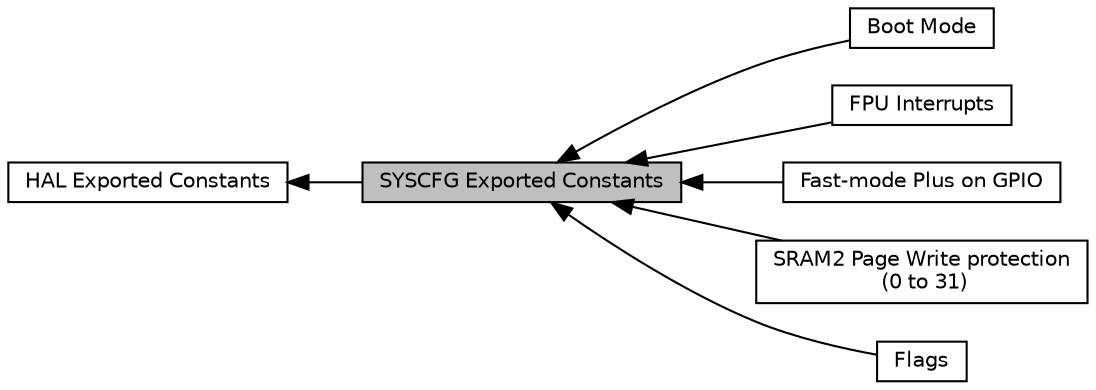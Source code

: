 digraph "SYSCFG Exported Constants"
{
  edge [fontname="Helvetica",fontsize="10",labelfontname="Helvetica",labelfontsize="10"];
  node [fontname="Helvetica",fontsize="10",shape=box];
  rankdir=LR;
  Node2 [label="HAL Exported Constants",height=0.2,width=0.4,color="black", fillcolor="white", style="filled",URL="$group___h_a_l___exported___constants.html",tooltip=" "];
  Node3 [label="Boot Mode",height=0.2,width=0.4,color="black", fillcolor="white", style="filled",URL="$group___s_y_s_c_f_g___boot_mode.html",tooltip=" "];
  Node1 [label="SYSCFG Exported Constants",height=0.2,width=0.4,color="black", fillcolor="grey75", style="filled", fontcolor="black",tooltip=" "];
  Node4 [label="FPU Interrupts",height=0.2,width=0.4,color="black", fillcolor="white", style="filled",URL="$group___s_y_s_c_f_g___f_p_u___interrupts.html",tooltip=" "];
  Node7 [label="Fast-mode Plus on GPIO",height=0.2,width=0.4,color="black", fillcolor="white", style="filled",URL="$group___s_y_s_c_f_g___fast_mode_plus___g_p_i_o.html",tooltip=" "];
  Node5 [label="SRAM2 Page Write protection\l (0 to 31)",height=0.2,width=0.4,color="black", fillcolor="white", style="filled",URL="$group___s_y_s_c_f_g___s_r_a_m2_w_r_p.html",tooltip=" "];
  Node6 [label="Flags",height=0.2,width=0.4,color="black", fillcolor="white", style="filled",URL="$group___s_y_s_c_f_g__flags__definition.html",tooltip=" "];
  Node2->Node1 [shape=plaintext, dir="back", style="solid"];
  Node1->Node3 [shape=plaintext, dir="back", style="solid"];
  Node1->Node4 [shape=plaintext, dir="back", style="solid"];
  Node1->Node5 [shape=plaintext, dir="back", style="solid"];
  Node1->Node6 [shape=plaintext, dir="back", style="solid"];
  Node1->Node7 [shape=plaintext, dir="back", style="solid"];
}
